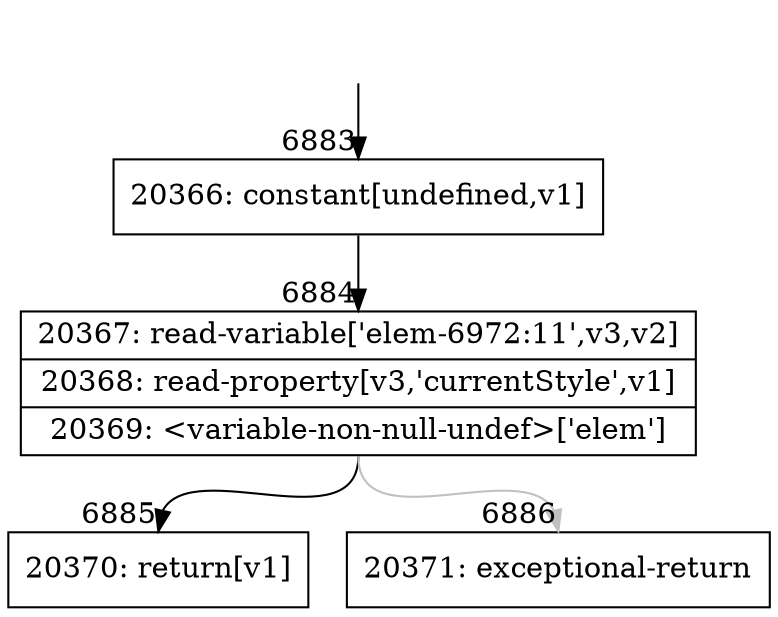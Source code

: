 digraph {
rankdir="TD"
BB_entry432[shape=none,label=""];
BB_entry432 -> BB6883 [tailport=s, headport=n, headlabel="    6883"]
BB6883 [shape=record label="{20366: constant[undefined,v1]}" ] 
BB6883 -> BB6884 [tailport=s, headport=n, headlabel="      6884"]
BB6884 [shape=record label="{20367: read-variable['elem-6972:11',v3,v2]|20368: read-property[v3,'currentStyle',v1]|20369: \<variable-non-null-undef\>['elem']}" ] 
BB6884 -> BB6885 [tailport=s, headport=n, headlabel="      6885"]
BB6884 -> BB6886 [tailport=s, headport=n, color=gray, headlabel="      6886"]
BB6885 [shape=record label="{20370: return[v1]}" ] 
BB6886 [shape=record label="{20371: exceptional-return}" ] 
}
